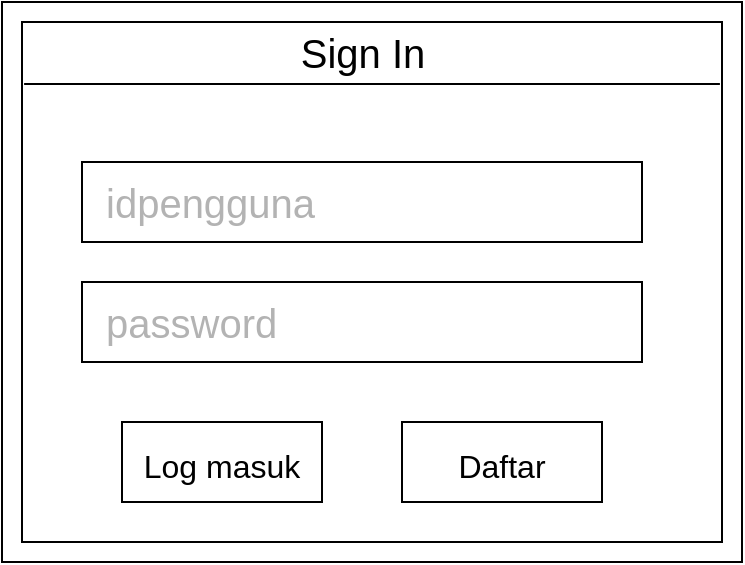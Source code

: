<mxfile version="15.8.8" type="github">
  <diagram id="6sDmoBsWyCEGh8KONus7" name="Page-1">
    <mxGraphModel dx="981" dy="486" grid="1" gridSize="10" guides="1" tooltips="1" connect="1" arrows="1" fold="1" page="1" pageScale="1" pageWidth="850" pageHeight="1100" math="0" shadow="0">
      <root>
        <mxCell id="0" />
        <mxCell id="1" parent="0" />
        <mxCell id="sXUca3XhTpz1nwxdPzJH-1" value="" style="rounded=0;whiteSpace=wrap;html=1;" vertex="1" parent="1">
          <mxGeometry x="240" y="120" width="370" height="280" as="geometry" />
        </mxCell>
        <mxCell id="sXUca3XhTpz1nwxdPzJH-3" value="" style="rounded=0;whiteSpace=wrap;html=1;" vertex="1" parent="1">
          <mxGeometry x="250" y="130" width="350" height="260" as="geometry" />
        </mxCell>
        <mxCell id="sXUca3XhTpz1nwxdPzJH-4" value="" style="endArrow=none;html=1;rounded=0;entryX=0.997;entryY=0.119;entryDx=0;entryDy=0;entryPerimeter=0;exitX=0.003;exitY=0.119;exitDx=0;exitDy=0;exitPerimeter=0;" edge="1" parent="1" source="sXUca3XhTpz1nwxdPzJH-3" target="sXUca3XhTpz1nwxdPzJH-3">
          <mxGeometry width="50" height="50" relative="1" as="geometry">
            <mxPoint x="400" y="390" as="sourcePoint" />
            <mxPoint x="450" y="340" as="targetPoint" />
          </mxGeometry>
        </mxCell>
        <mxCell id="sXUca3XhTpz1nwxdPzJH-5" value="Sign In" style="text;html=1;align=center;verticalAlign=middle;resizable=0;points=[];autosize=1;strokeColor=none;fillColor=none;fontSize=20;" vertex="1" parent="1">
          <mxGeometry x="380" y="130" width="80" height="30" as="geometry" />
        </mxCell>
        <mxCell id="sXUca3XhTpz1nwxdPzJH-6" value="&lt;font color=&quot;#b3b3b3&quot;&gt;idpengguna&lt;/font&gt;" style="rounded=0;whiteSpace=wrap;html=1;fontSize=20;align=left;spacingLeft=10;" vertex="1" parent="1">
          <mxGeometry x="280" y="200" width="280" height="40" as="geometry" />
        </mxCell>
        <mxCell id="sXUca3XhTpz1nwxdPzJH-8" value="&lt;font color=&quot;#b3b3b3&quot;&gt;password&lt;/font&gt;" style="rounded=0;whiteSpace=wrap;html=1;fontSize=20;align=left;spacingLeft=10;" vertex="1" parent="1">
          <mxGeometry x="280" y="260" width="280" height="40" as="geometry" />
        </mxCell>
        <mxCell id="sXUca3XhTpz1nwxdPzJH-9" value="&lt;font style=&quot;font-size: 16px&quot; color=&quot;#000000&quot;&gt;Log masuk&lt;/font&gt;" style="rounded=0;whiteSpace=wrap;html=1;fontSize=20;fontColor=#B3B3B3;" vertex="1" parent="1">
          <mxGeometry x="300" y="330" width="100" height="40" as="geometry" />
        </mxCell>
        <mxCell id="sXUca3XhTpz1nwxdPzJH-11" value="&lt;font style=&quot;font-size: 16px&quot; color=&quot;#000000&quot;&gt;Daftar&lt;/font&gt;" style="rounded=0;whiteSpace=wrap;html=1;fontSize=20;fontColor=#B3B3B3;" vertex="1" parent="1">
          <mxGeometry x="440" y="330" width="100" height="40" as="geometry" />
        </mxCell>
      </root>
    </mxGraphModel>
  </diagram>
</mxfile>
